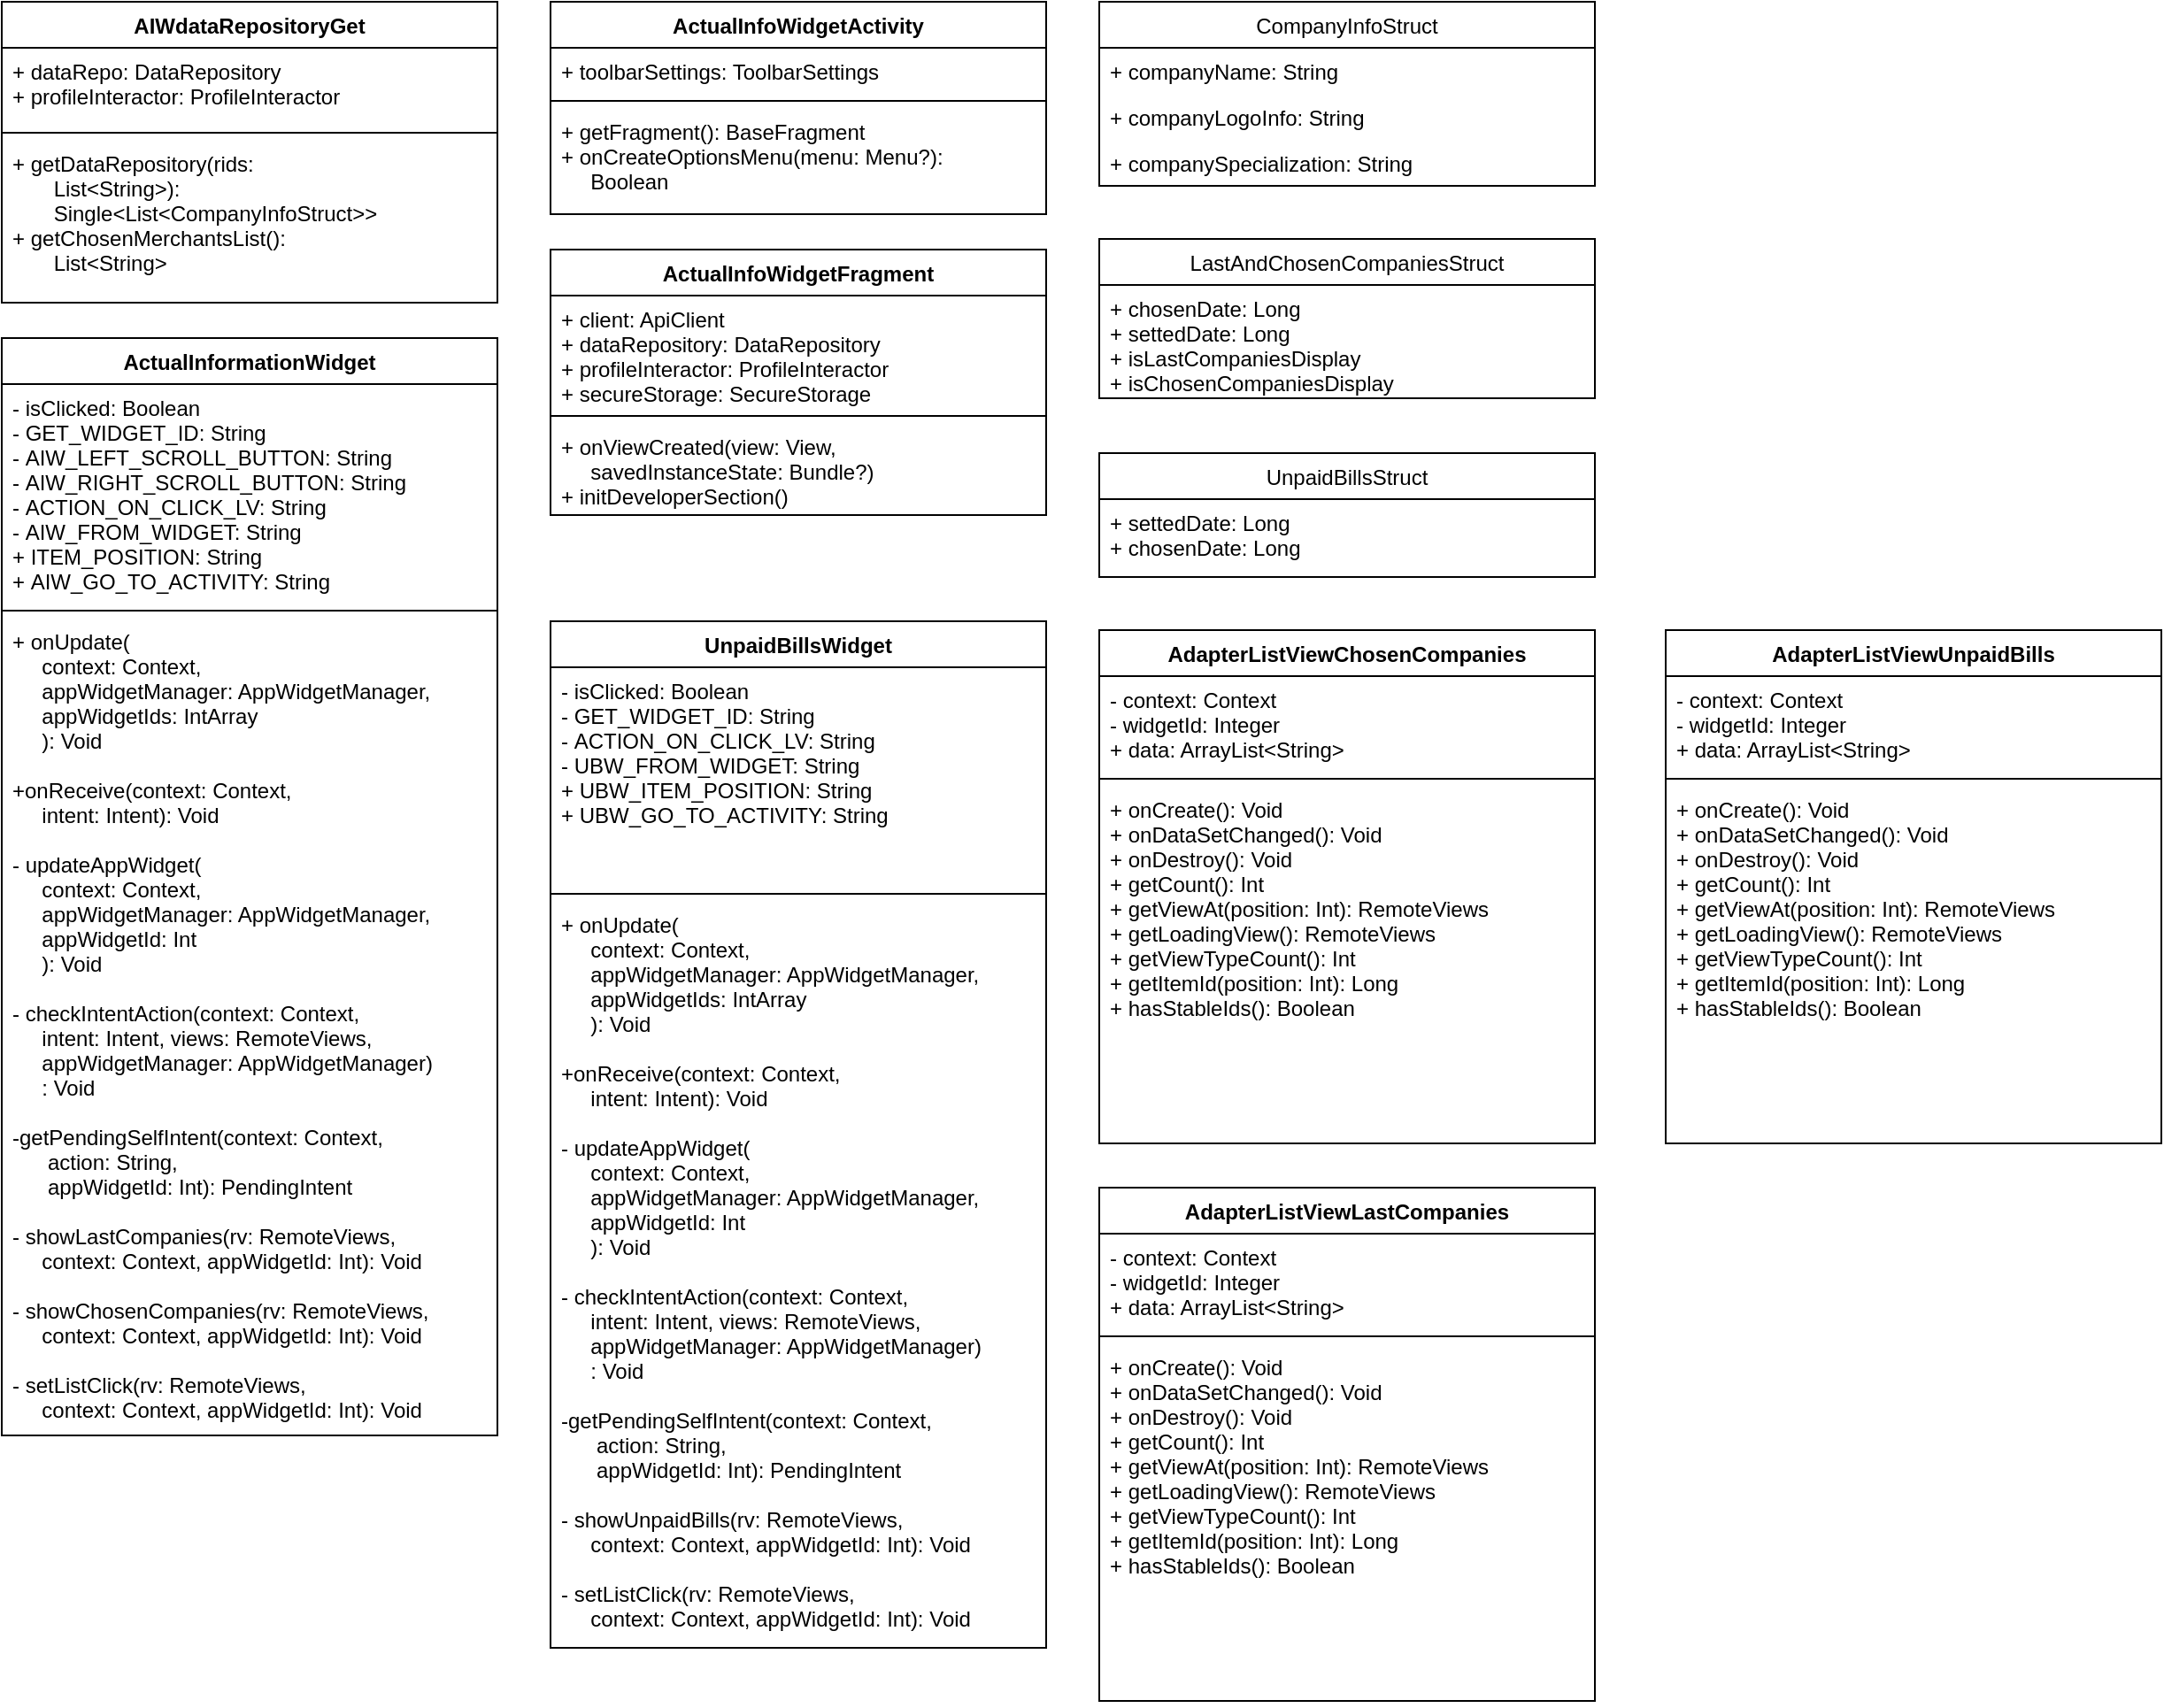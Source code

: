 <mxfile version="14.6.0" type="github">
  <diagram id="anAy9yI8WTqOqoTKuphk" name="Page-1">
    <mxGraphModel dx="1221" dy="682" grid="1" gridSize="10" guides="1" tooltips="1" connect="1" arrows="1" fold="1" page="1" pageScale="1" pageWidth="827" pageHeight="1169" math="0" shadow="0">
      <root>
        <mxCell id="0" />
        <mxCell id="1" parent="0" />
        <mxCell id="Z3jmQzQCZ1PrEpi4vK5F-1" value="AIWdataRepositoryGet" style="swimlane;fontStyle=1;align=center;verticalAlign=top;childLayout=stackLayout;horizontal=1;startSize=26;horizontalStack=0;resizeParent=1;resizeParentMax=0;resizeLast=0;collapsible=1;marginBottom=0;" vertex="1" parent="1">
          <mxGeometry x="30" y="40" width="280" height="170" as="geometry" />
        </mxCell>
        <mxCell id="Z3jmQzQCZ1PrEpi4vK5F-2" value="+ dataRepo: DataRepository&#xa;+ profileInteractor: ProfileInteractor" style="text;strokeColor=none;fillColor=none;align=left;verticalAlign=top;spacingLeft=4;spacingRight=4;overflow=hidden;rotatable=0;points=[[0,0.5],[1,0.5]];portConstraint=eastwest;" vertex="1" parent="Z3jmQzQCZ1PrEpi4vK5F-1">
          <mxGeometry y="26" width="280" height="44" as="geometry" />
        </mxCell>
        <mxCell id="Z3jmQzQCZ1PrEpi4vK5F-3" value="" style="line;strokeWidth=1;fillColor=none;align=left;verticalAlign=middle;spacingTop=-1;spacingLeft=3;spacingRight=3;rotatable=0;labelPosition=right;points=[];portConstraint=eastwest;" vertex="1" parent="Z3jmQzQCZ1PrEpi4vK5F-1">
          <mxGeometry y="70" width="280" height="8" as="geometry" />
        </mxCell>
        <mxCell id="Z3jmQzQCZ1PrEpi4vK5F-4" value="+ getDataRepository(rids: &#xa;       List&lt;String&gt;): &#xa;       Single&lt;List&lt;CompanyInfoStruct&gt;&gt;&#xa;+ getChosenMerchantsList(): &#xa;       List&lt;String&gt;" style="text;strokeColor=none;fillColor=none;align=left;verticalAlign=top;spacingLeft=4;spacingRight=4;overflow=hidden;rotatable=0;points=[[0,0.5],[1,0.5]];portConstraint=eastwest;" vertex="1" parent="Z3jmQzQCZ1PrEpi4vK5F-1">
          <mxGeometry y="78" width="280" height="92" as="geometry" />
        </mxCell>
        <mxCell id="Z3jmQzQCZ1PrEpi4vK5F-5" value="ActualInfoWidgetActivity" style="swimlane;fontStyle=1;align=center;verticalAlign=top;childLayout=stackLayout;horizontal=1;startSize=26;horizontalStack=0;resizeParent=1;resizeParentMax=0;resizeLast=0;collapsible=1;marginBottom=0;" vertex="1" parent="1">
          <mxGeometry x="340" y="40" width="280" height="120" as="geometry" />
        </mxCell>
        <mxCell id="Z3jmQzQCZ1PrEpi4vK5F-6" value="+ toolbarSettings: ToolbarSettings&#xa;" style="text;strokeColor=none;fillColor=none;align=left;verticalAlign=top;spacingLeft=4;spacingRight=4;overflow=hidden;rotatable=0;points=[[0,0.5],[1,0.5]];portConstraint=eastwest;" vertex="1" parent="Z3jmQzQCZ1PrEpi4vK5F-5">
          <mxGeometry y="26" width="280" height="26" as="geometry" />
        </mxCell>
        <mxCell id="Z3jmQzQCZ1PrEpi4vK5F-7" value="" style="line;strokeWidth=1;fillColor=none;align=left;verticalAlign=middle;spacingTop=-1;spacingLeft=3;spacingRight=3;rotatable=0;labelPosition=right;points=[];portConstraint=eastwest;" vertex="1" parent="Z3jmQzQCZ1PrEpi4vK5F-5">
          <mxGeometry y="52" width="280" height="8" as="geometry" />
        </mxCell>
        <mxCell id="Z3jmQzQCZ1PrEpi4vK5F-8" value="+ getFragment(): BaseFragment&#xa;+ onCreateOptionsMenu(menu: Menu?):&#xa;     Boolean" style="text;strokeColor=none;fillColor=none;align=left;verticalAlign=top;spacingLeft=4;spacingRight=4;overflow=hidden;rotatable=0;points=[[0,0.5],[1,0.5]];portConstraint=eastwest;" vertex="1" parent="Z3jmQzQCZ1PrEpi4vK5F-5">
          <mxGeometry y="60" width="280" height="60" as="geometry" />
        </mxCell>
        <mxCell id="Z3jmQzQCZ1PrEpi4vK5F-9" value="ActualInfoWidgetFragment" style="swimlane;fontStyle=1;align=center;verticalAlign=top;childLayout=stackLayout;horizontal=1;startSize=26;horizontalStack=0;resizeParent=1;resizeParentMax=0;resizeLast=0;collapsible=1;marginBottom=0;" vertex="1" parent="1">
          <mxGeometry x="340" y="180" width="280" height="150" as="geometry" />
        </mxCell>
        <mxCell id="Z3jmQzQCZ1PrEpi4vK5F-10" value="+ client: ApiClient&#xa;+ dataRepository: DataRepository&#xa;+ profileInteractor: ProfileInteractor&#xa;+ secureStorage: SecureStorage&#xa;" style="text;strokeColor=none;fillColor=none;align=left;verticalAlign=top;spacingLeft=4;spacingRight=4;overflow=hidden;rotatable=0;points=[[0,0.5],[1,0.5]];portConstraint=eastwest;" vertex="1" parent="Z3jmQzQCZ1PrEpi4vK5F-9">
          <mxGeometry y="26" width="280" height="64" as="geometry" />
        </mxCell>
        <mxCell id="Z3jmQzQCZ1PrEpi4vK5F-11" value="" style="line;strokeWidth=1;fillColor=none;align=left;verticalAlign=middle;spacingTop=-1;spacingLeft=3;spacingRight=3;rotatable=0;labelPosition=right;points=[];portConstraint=eastwest;" vertex="1" parent="Z3jmQzQCZ1PrEpi4vK5F-9">
          <mxGeometry y="90" width="280" height="8" as="geometry" />
        </mxCell>
        <mxCell id="Z3jmQzQCZ1PrEpi4vK5F-12" value="+ onViewCreated(view: View, &#xa;     savedInstanceState: Bundle?)&#xa;+ initDeveloperSection()" style="text;strokeColor=none;fillColor=none;align=left;verticalAlign=top;spacingLeft=4;spacingRight=4;overflow=hidden;rotatable=0;points=[[0,0.5],[1,0.5]];portConstraint=eastwest;" vertex="1" parent="Z3jmQzQCZ1PrEpi4vK5F-9">
          <mxGeometry y="98" width="280" height="52" as="geometry" />
        </mxCell>
        <mxCell id="Z3jmQzQCZ1PrEpi4vK5F-13" value="ActualInformationWidget" style="swimlane;fontStyle=1;align=center;verticalAlign=top;childLayout=stackLayout;horizontal=1;startSize=26;horizontalStack=0;resizeParent=1;resizeParentMax=0;resizeLast=0;collapsible=1;marginBottom=0;" vertex="1" parent="1">
          <mxGeometry x="30" y="230" width="280" height="620" as="geometry" />
        </mxCell>
        <mxCell id="Z3jmQzQCZ1PrEpi4vK5F-14" value="- isClicked: Boolean&#xa;- GET_WIDGET_ID: String&#xa;- AIW_LEFT_SCROLL_BUTTON: String&#xa;- AIW_RIGHT_SCROLL_BUTTON: String&#xa;- ACTION_ON_CLICK_LV: String&#xa;- AIW_FROM_WIDGET: String&#xa;+ ITEM_POSITION: String&#xa;+ AIW_GO_TO_ACTIVITY: String" style="text;strokeColor=none;fillColor=none;align=left;verticalAlign=top;spacingLeft=4;spacingRight=4;overflow=hidden;rotatable=0;points=[[0,0.5],[1,0.5]];portConstraint=eastwest;" vertex="1" parent="Z3jmQzQCZ1PrEpi4vK5F-13">
          <mxGeometry y="26" width="280" height="124" as="geometry" />
        </mxCell>
        <mxCell id="Z3jmQzQCZ1PrEpi4vK5F-15" value="" style="line;strokeWidth=1;fillColor=none;align=left;verticalAlign=middle;spacingTop=-1;spacingLeft=3;spacingRight=3;rotatable=0;labelPosition=right;points=[];portConstraint=eastwest;" vertex="1" parent="Z3jmQzQCZ1PrEpi4vK5F-13">
          <mxGeometry y="150" width="280" height="8" as="geometry" />
        </mxCell>
        <mxCell id="Z3jmQzQCZ1PrEpi4vK5F-16" value="+ onUpdate(&#xa;     context: Context,&#xa;     appWidgetManager: AppWidgetManager,&#xa;     appWidgetIds: IntArray&#xa;     ): Void &#xa;&#xa;+onReceive(context: Context, &#xa;     intent: Intent): Void&#xa;&#xa;- updateAppWidget(&#xa;     context: Context,&#xa;     appWidgetManager: AppWidgetManager,&#xa;     appWidgetId: Int&#xa;     ): Void&#xa;&#xa;- checkIntentAction(context: Context, &#xa;     intent: Intent, views: RemoteViews, &#xa;     appWidgetManager: AppWidgetManager)&#xa;     : Void &#xa;&#xa;-getPendingSelfIntent(context: Context,&#xa;      action: String,&#xa;      appWidgetId: Int): PendingIntent&#xa;&#xa;- showLastCompanies(rv: RemoteViews, &#xa;     context: Context, appWidgetId: Int): Void&#xa;&#xa;- showChosenCompanies(rv: RemoteViews, &#xa;     context: Context, appWidgetId: Int): Void&#xa;&#xa;- setListClick(rv: RemoteViews, &#xa;     context: Context, appWidgetId: Int): Void" style="text;strokeColor=none;fillColor=none;align=left;verticalAlign=top;spacingLeft=4;spacingRight=4;overflow=hidden;rotatable=0;points=[[0,0.5],[1,0.5]];portConstraint=eastwest;" vertex="1" parent="Z3jmQzQCZ1PrEpi4vK5F-13">
          <mxGeometry y="158" width="280" height="462" as="geometry" />
        </mxCell>
        <mxCell id="Z3jmQzQCZ1PrEpi4vK5F-17" value="CompanyInfoStruct" style="swimlane;fontStyle=0;childLayout=stackLayout;horizontal=1;startSize=26;fillColor=none;horizontalStack=0;resizeParent=1;resizeParentMax=0;resizeLast=0;collapsible=1;marginBottom=0;" vertex="1" parent="1">
          <mxGeometry x="650" y="40" width="280" height="104" as="geometry" />
        </mxCell>
        <mxCell id="Z3jmQzQCZ1PrEpi4vK5F-18" value="+ companyName: String" style="text;strokeColor=none;fillColor=none;align=left;verticalAlign=top;spacingLeft=4;spacingRight=4;overflow=hidden;rotatable=0;points=[[0,0.5],[1,0.5]];portConstraint=eastwest;" vertex="1" parent="Z3jmQzQCZ1PrEpi4vK5F-17">
          <mxGeometry y="26" width="280" height="26" as="geometry" />
        </mxCell>
        <mxCell id="Z3jmQzQCZ1PrEpi4vK5F-19" value="+ companyLogoInfo: String" style="text;strokeColor=none;fillColor=none;align=left;verticalAlign=top;spacingLeft=4;spacingRight=4;overflow=hidden;rotatable=0;points=[[0,0.5],[1,0.5]];portConstraint=eastwest;" vertex="1" parent="Z3jmQzQCZ1PrEpi4vK5F-17">
          <mxGeometry y="52" width="280" height="26" as="geometry" />
        </mxCell>
        <mxCell id="Z3jmQzQCZ1PrEpi4vK5F-20" value="+ companySpecialization: String" style="text;strokeColor=none;fillColor=none;align=left;verticalAlign=top;spacingLeft=4;spacingRight=4;overflow=hidden;rotatable=0;points=[[0,0.5],[1,0.5]];portConstraint=eastwest;" vertex="1" parent="Z3jmQzQCZ1PrEpi4vK5F-17">
          <mxGeometry y="78" width="280" height="26" as="geometry" />
        </mxCell>
        <mxCell id="Z3jmQzQCZ1PrEpi4vK5F-21" value="LastAndChosenCompaniesStruct" style="swimlane;fontStyle=0;childLayout=stackLayout;horizontal=1;startSize=26;fillColor=none;horizontalStack=0;resizeParent=1;resizeParentMax=0;resizeLast=0;collapsible=1;marginBottom=0;" vertex="1" parent="1">
          <mxGeometry x="650" y="174" width="280" height="90" as="geometry" />
        </mxCell>
        <mxCell id="Z3jmQzQCZ1PrEpi4vK5F-22" value="+ chosenDate: Long&#xa;+ settedDate: Long&#xa;+ isLastCompaniesDisplay&#xa;+ isChosenCompaniesDisplay" style="text;strokeColor=none;fillColor=none;align=left;verticalAlign=top;spacingLeft=4;spacingRight=4;overflow=hidden;rotatable=0;points=[[0,0.5],[1,0.5]];portConstraint=eastwest;" vertex="1" parent="Z3jmQzQCZ1PrEpi4vK5F-21">
          <mxGeometry y="26" width="280" height="64" as="geometry" />
        </mxCell>
        <mxCell id="Z3jmQzQCZ1PrEpi4vK5F-26" value="UnpaidBillsStruct" style="swimlane;fontStyle=0;childLayout=stackLayout;horizontal=1;startSize=26;fillColor=none;horizontalStack=0;resizeParent=1;resizeParentMax=0;resizeLast=0;collapsible=1;marginBottom=0;" vertex="1" parent="1">
          <mxGeometry x="650" y="295" width="280" height="70" as="geometry" />
        </mxCell>
        <mxCell id="Z3jmQzQCZ1PrEpi4vK5F-27" value="+ settedDate: Long&#xa;+ chosenDate: Long" style="text;strokeColor=none;fillColor=none;align=left;verticalAlign=top;spacingLeft=4;spacingRight=4;overflow=hidden;rotatable=0;points=[[0,0.5],[1,0.5]];portConstraint=eastwest;" vertex="1" parent="Z3jmQzQCZ1PrEpi4vK5F-26">
          <mxGeometry y="26" width="280" height="44" as="geometry" />
        </mxCell>
        <mxCell id="Z3jmQzQCZ1PrEpi4vK5F-30" value="UnpaidBillsWidget" style="swimlane;fontStyle=1;align=center;verticalAlign=top;childLayout=stackLayout;horizontal=1;startSize=26;horizontalStack=0;resizeParent=1;resizeParentMax=0;resizeLast=0;collapsible=1;marginBottom=0;" vertex="1" parent="1">
          <mxGeometry x="340" y="390" width="280" height="580" as="geometry" />
        </mxCell>
        <mxCell id="Z3jmQzQCZ1PrEpi4vK5F-31" value="- isClicked: Boolean&#xa;- GET_WIDGET_ID: String&#xa;- ACTION_ON_CLICK_LV: String&#xa;- UBW_FROM_WIDGET: String&#xa;+ UBW_ITEM_POSITION: String&#xa;+ UBW_GO_TO_ACTIVITY: String" style="text;strokeColor=none;fillColor=none;align=left;verticalAlign=top;spacingLeft=4;spacingRight=4;overflow=hidden;rotatable=0;points=[[0,0.5],[1,0.5]];portConstraint=eastwest;" vertex="1" parent="Z3jmQzQCZ1PrEpi4vK5F-30">
          <mxGeometry y="26" width="280" height="124" as="geometry" />
        </mxCell>
        <mxCell id="Z3jmQzQCZ1PrEpi4vK5F-32" value="" style="line;strokeWidth=1;fillColor=none;align=left;verticalAlign=middle;spacingTop=-1;spacingLeft=3;spacingRight=3;rotatable=0;labelPosition=right;points=[];portConstraint=eastwest;" vertex="1" parent="Z3jmQzQCZ1PrEpi4vK5F-30">
          <mxGeometry y="150" width="280" height="8" as="geometry" />
        </mxCell>
        <mxCell id="Z3jmQzQCZ1PrEpi4vK5F-33" value="+ onUpdate(&#xa;     context: Context,&#xa;     appWidgetManager: AppWidgetManager,&#xa;     appWidgetIds: IntArray&#xa;     ): Void &#xa;&#xa;+onReceive(context: Context, &#xa;     intent: Intent): Void&#xa;&#xa;- updateAppWidget(&#xa;     context: Context,&#xa;     appWidgetManager: AppWidgetManager,&#xa;     appWidgetId: Int&#xa;     ): Void&#xa;&#xa;- checkIntentAction(context: Context, &#xa;     intent: Intent, views: RemoteViews, &#xa;     appWidgetManager: AppWidgetManager)&#xa;     : Void &#xa;&#xa;-getPendingSelfIntent(context: Context,&#xa;      action: String,&#xa;      appWidgetId: Int): PendingIntent&#xa;&#xa;- showUnpaidBills(rv: RemoteViews, &#xa;     context: Context, appWidgetId: Int): Void&#xa;&#xa;- setListClick(rv: RemoteViews, &#xa;     context: Context, appWidgetId: Int): Void" style="text;strokeColor=none;fillColor=none;align=left;verticalAlign=top;spacingLeft=4;spacingRight=4;overflow=hidden;rotatable=0;points=[[0,0.5],[1,0.5]];portConstraint=eastwest;" vertex="1" parent="Z3jmQzQCZ1PrEpi4vK5F-30">
          <mxGeometry y="158" width="280" height="422" as="geometry" />
        </mxCell>
        <mxCell id="Z3jmQzQCZ1PrEpi4vK5F-34" value="AdapterListViewChosenCompanies" style="swimlane;fontStyle=1;align=center;verticalAlign=top;childLayout=stackLayout;horizontal=1;startSize=26;horizontalStack=0;resizeParent=1;resizeParentMax=0;resizeLast=0;collapsible=1;marginBottom=0;" vertex="1" parent="1">
          <mxGeometry x="650" y="395" width="280" height="290" as="geometry" />
        </mxCell>
        <mxCell id="Z3jmQzQCZ1PrEpi4vK5F-35" value="- context: Context&#xa;- widgetId: Integer&#xa;+ data: ArrayList&lt;String&gt;" style="text;strokeColor=none;fillColor=none;align=left;verticalAlign=top;spacingLeft=4;spacingRight=4;overflow=hidden;rotatable=0;points=[[0,0.5],[1,0.5]];portConstraint=eastwest;" vertex="1" parent="Z3jmQzQCZ1PrEpi4vK5F-34">
          <mxGeometry y="26" width="280" height="54" as="geometry" />
        </mxCell>
        <mxCell id="Z3jmQzQCZ1PrEpi4vK5F-36" value="" style="line;strokeWidth=1;fillColor=none;align=left;verticalAlign=middle;spacingTop=-1;spacingLeft=3;spacingRight=3;rotatable=0;labelPosition=right;points=[];portConstraint=eastwest;" vertex="1" parent="Z3jmQzQCZ1PrEpi4vK5F-34">
          <mxGeometry y="80" width="280" height="8" as="geometry" />
        </mxCell>
        <mxCell id="Z3jmQzQCZ1PrEpi4vK5F-37" value="+ onCreate(): Void&#xa;+ onDataSetChanged(): Void&#xa;+ onDestroy(): Void&#xa;+ getCount(): Int&#xa;+ getViewAt(position: Int): RemoteViews&#xa;+ getLoadingView(): RemoteViews&#xa;+ getViewTypeCount(): Int&#xa;+ getItemId(position: Int): Long&#xa;+ hasStableIds(): Boolean" style="text;strokeColor=none;fillColor=none;align=left;verticalAlign=top;spacingLeft=4;spacingRight=4;overflow=hidden;rotatable=0;points=[[0,0.5],[1,0.5]];portConstraint=eastwest;" vertex="1" parent="Z3jmQzQCZ1PrEpi4vK5F-34">
          <mxGeometry y="88" width="280" height="202" as="geometry" />
        </mxCell>
        <mxCell id="Z3jmQzQCZ1PrEpi4vK5F-38" value="AdapterListViewLastCompanies" style="swimlane;fontStyle=1;align=center;verticalAlign=top;childLayout=stackLayout;horizontal=1;startSize=26;horizontalStack=0;resizeParent=1;resizeParentMax=0;resizeLast=0;collapsible=1;marginBottom=0;" vertex="1" parent="1">
          <mxGeometry x="650" y="710" width="280" height="290" as="geometry" />
        </mxCell>
        <mxCell id="Z3jmQzQCZ1PrEpi4vK5F-39" value="- context: Context&#xa;- widgetId: Integer&#xa;+ data: ArrayList&lt;String&gt;" style="text;strokeColor=none;fillColor=none;align=left;verticalAlign=top;spacingLeft=4;spacingRight=4;overflow=hidden;rotatable=0;points=[[0,0.5],[1,0.5]];portConstraint=eastwest;" vertex="1" parent="Z3jmQzQCZ1PrEpi4vK5F-38">
          <mxGeometry y="26" width="280" height="54" as="geometry" />
        </mxCell>
        <mxCell id="Z3jmQzQCZ1PrEpi4vK5F-40" value="" style="line;strokeWidth=1;fillColor=none;align=left;verticalAlign=middle;spacingTop=-1;spacingLeft=3;spacingRight=3;rotatable=0;labelPosition=right;points=[];portConstraint=eastwest;" vertex="1" parent="Z3jmQzQCZ1PrEpi4vK5F-38">
          <mxGeometry y="80" width="280" height="8" as="geometry" />
        </mxCell>
        <mxCell id="Z3jmQzQCZ1PrEpi4vK5F-41" value="+ onCreate(): Void&#xa;+ onDataSetChanged(): Void&#xa;+ onDestroy(): Void&#xa;+ getCount(): Int&#xa;+ getViewAt(position: Int): RemoteViews&#xa;+ getLoadingView(): RemoteViews&#xa;+ getViewTypeCount(): Int&#xa;+ getItemId(position: Int): Long&#xa;+ hasStableIds(): Boolean" style="text;strokeColor=none;fillColor=none;align=left;verticalAlign=top;spacingLeft=4;spacingRight=4;overflow=hidden;rotatable=0;points=[[0,0.5],[1,0.5]];portConstraint=eastwest;" vertex="1" parent="Z3jmQzQCZ1PrEpi4vK5F-38">
          <mxGeometry y="88" width="280" height="202" as="geometry" />
        </mxCell>
        <mxCell id="Z3jmQzQCZ1PrEpi4vK5F-42" value="AdapterListViewUnpaidBills" style="swimlane;fontStyle=1;align=center;verticalAlign=top;childLayout=stackLayout;horizontal=1;startSize=26;horizontalStack=0;resizeParent=1;resizeParentMax=0;resizeLast=0;collapsible=1;marginBottom=0;" vertex="1" parent="1">
          <mxGeometry x="970" y="395" width="280" height="290" as="geometry" />
        </mxCell>
        <mxCell id="Z3jmQzQCZ1PrEpi4vK5F-43" value="- context: Context&#xa;- widgetId: Integer&#xa;+ data: ArrayList&lt;String&gt;" style="text;strokeColor=none;fillColor=none;align=left;verticalAlign=top;spacingLeft=4;spacingRight=4;overflow=hidden;rotatable=0;points=[[0,0.5],[1,0.5]];portConstraint=eastwest;" vertex="1" parent="Z3jmQzQCZ1PrEpi4vK5F-42">
          <mxGeometry y="26" width="280" height="54" as="geometry" />
        </mxCell>
        <mxCell id="Z3jmQzQCZ1PrEpi4vK5F-44" value="" style="line;strokeWidth=1;fillColor=none;align=left;verticalAlign=middle;spacingTop=-1;spacingLeft=3;spacingRight=3;rotatable=0;labelPosition=right;points=[];portConstraint=eastwest;" vertex="1" parent="Z3jmQzQCZ1PrEpi4vK5F-42">
          <mxGeometry y="80" width="280" height="8" as="geometry" />
        </mxCell>
        <mxCell id="Z3jmQzQCZ1PrEpi4vK5F-45" value="+ onCreate(): Void&#xa;+ onDataSetChanged(): Void&#xa;+ onDestroy(): Void&#xa;+ getCount(): Int&#xa;+ getViewAt(position: Int): RemoteViews&#xa;+ getLoadingView(): RemoteViews&#xa;+ getViewTypeCount(): Int&#xa;+ getItemId(position: Int): Long&#xa;+ hasStableIds(): Boolean" style="text;strokeColor=none;fillColor=none;align=left;verticalAlign=top;spacingLeft=4;spacingRight=4;overflow=hidden;rotatable=0;points=[[0,0.5],[1,0.5]];portConstraint=eastwest;" vertex="1" parent="Z3jmQzQCZ1PrEpi4vK5F-42">
          <mxGeometry y="88" width="280" height="202" as="geometry" />
        </mxCell>
      </root>
    </mxGraphModel>
  </diagram>
</mxfile>
